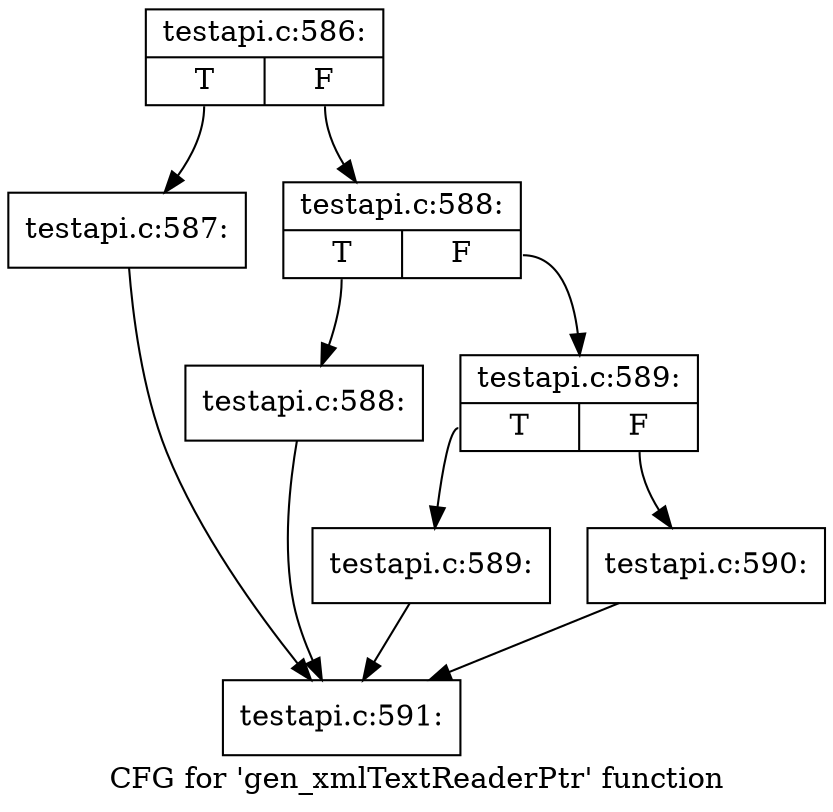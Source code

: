 digraph "CFG for 'gen_xmlTextReaderPtr' function" {
	label="CFG for 'gen_xmlTextReaderPtr' function";

	Node0x5101ac0 [shape=record,label="{testapi.c:586:|{<s0>T|<s1>F}}"];
	Node0x5101ac0:s0 -> Node0x510ec20;
	Node0x5101ac0:s1 -> Node0x510ad80;
	Node0x510ec20 [shape=record,label="{testapi.c:587:}"];
	Node0x510ec20 -> Node0x510b1d0;
	Node0x510ad80 [shape=record,label="{testapi.c:588:|{<s0>T|<s1>F}}"];
	Node0x510ad80:s0 -> Node0x5114b90;
	Node0x510ad80:s1 -> Node0x5114be0;
	Node0x5114b90 [shape=record,label="{testapi.c:588:}"];
	Node0x5114b90 -> Node0x510b1d0;
	Node0x5114be0 [shape=record,label="{testapi.c:589:|{<s0>T|<s1>F}}"];
	Node0x5114be0:s0 -> Node0x5115130;
	Node0x5114be0:s1 -> Node0x5115180;
	Node0x5115130 [shape=record,label="{testapi.c:589:}"];
	Node0x5115130 -> Node0x510b1d0;
	Node0x5115180 [shape=record,label="{testapi.c:590:}"];
	Node0x5115180 -> Node0x510b1d0;
	Node0x510b1d0 [shape=record,label="{testapi.c:591:}"];
}
